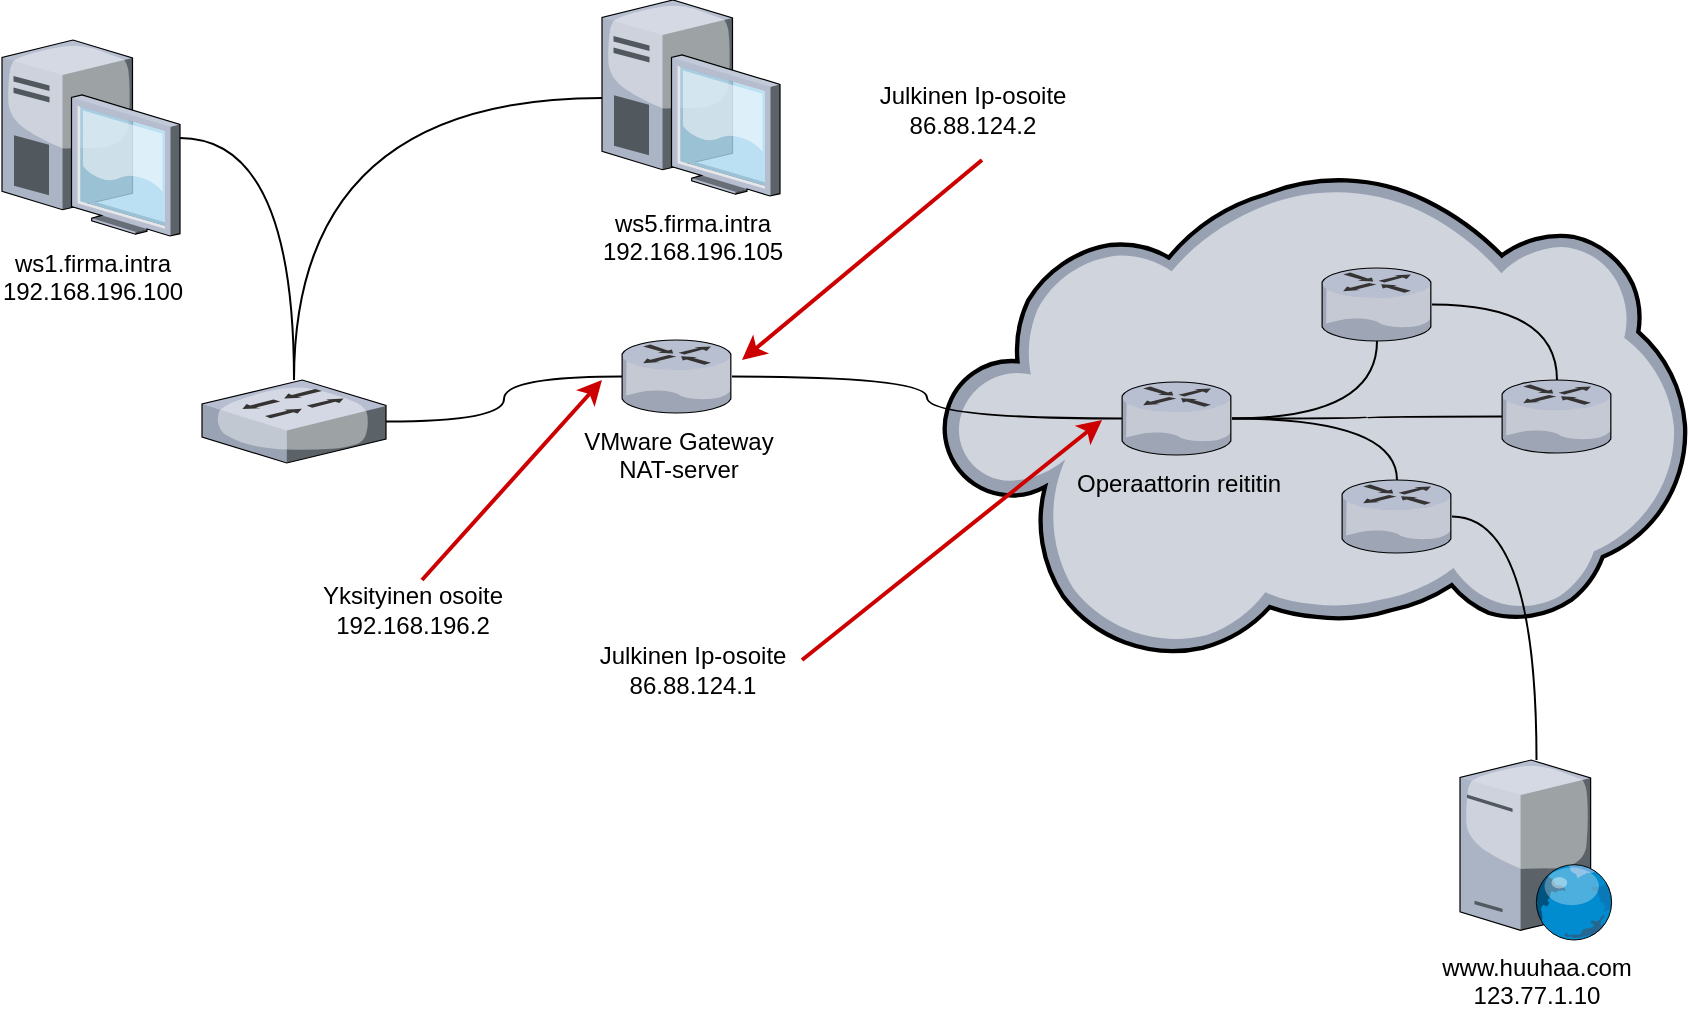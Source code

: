 <mxfile version="16.5.1" type="device" pages="4"><diagram id="zvQHHlxxBqHmXb7Ja0VW" name="Page-1"><mxGraphModel dx="1038" dy="745" grid="1" gridSize="10" guides="1" tooltips="1" connect="1" arrows="1" fold="1" page="1" pageScale="1" pageWidth="1169" pageHeight="827" math="0" shadow="0"><root><mxCell id="0"/><mxCell id="1" parent="0"/><mxCell id="6afpimx3CzLGNHckUpC--3" value="" style="verticalLabelPosition=bottom;sketch=0;aspect=fixed;html=1;verticalAlign=top;strokeColor=none;align=center;outlineConnect=0;shape=mxgraph.citrix.cloud;glass=0;" parent="1" vertex="1"><mxGeometry x="650" y="136.75" width="372.34" height="243" as="geometry"/></mxCell><mxCell id="6afpimx3CzLGNHckUpC--10" style="edgeStyle=orthogonalEdgeStyle;curved=1;orthogonalLoop=1;jettySize=auto;html=1;endArrow=none;endFill=0;" parent="1" source="6afpimx3CzLGNHckUpC--1" target="6afpimx3CzLGNHckUpC--4" edge="1"><mxGeometry relative="1" as="geometry"/></mxCell><mxCell id="6afpimx3CzLGNHckUpC--1" value="VMware Gateway&lt;br&gt;NAT-server" style="verticalLabelPosition=bottom;sketch=0;aspect=fixed;html=1;verticalAlign=top;strokeColor=none;align=center;outlineConnect=0;shape=mxgraph.citrix.router;" parent="1" vertex="1"><mxGeometry x="490" y="220" width="55" height="36.5" as="geometry"/></mxCell><mxCell id="6afpimx3CzLGNHckUpC--9" style="edgeStyle=orthogonalEdgeStyle;curved=1;orthogonalLoop=1;jettySize=auto;html=1;endArrow=none;endFill=0;" parent="1" source="6afpimx3CzLGNHckUpC--2" target="6afpimx3CzLGNHckUpC--1" edge="1"><mxGeometry relative="1" as="geometry"/></mxCell><mxCell id="6afpimx3CzLGNHckUpC--2" value="" style="verticalLabelPosition=bottom;sketch=0;aspect=fixed;html=1;verticalAlign=top;strokeColor=none;align=center;outlineConnect=0;shape=mxgraph.citrix.switch;" parent="1" vertex="1"><mxGeometry x="280" y="240" width="92" height="41.5" as="geometry"/></mxCell><mxCell id="6afpimx3CzLGNHckUpC--20" style="edgeStyle=orthogonalEdgeStyle;curved=1;orthogonalLoop=1;jettySize=auto;html=1;endArrow=none;endFill=0;strokeColor=#000000;strokeWidth=1;" parent="1" source="6afpimx3CzLGNHckUpC--4" target="6afpimx3CzLGNHckUpC--17" edge="1"><mxGeometry relative="1" as="geometry"/></mxCell><mxCell id="6afpimx3CzLGNHckUpC--21" style="edgeStyle=orthogonalEdgeStyle;curved=1;orthogonalLoop=1;jettySize=auto;html=1;endArrow=none;endFill=0;strokeColor=#000000;strokeWidth=1;" parent="1" source="6afpimx3CzLGNHckUpC--4" target="6afpimx3CzLGNHckUpC--18" edge="1"><mxGeometry relative="1" as="geometry"/></mxCell><mxCell id="6afpimx3CzLGNHckUpC--23" style="edgeStyle=orthogonalEdgeStyle;curved=1;orthogonalLoop=1;jettySize=auto;html=1;endArrow=none;endFill=0;strokeColor=#000000;strokeWidth=1;" parent="1" source="6afpimx3CzLGNHckUpC--4" target="6afpimx3CzLGNHckUpC--19" edge="1"><mxGeometry relative="1" as="geometry"/></mxCell><mxCell id="6afpimx3CzLGNHckUpC--4" value="Operaattorin reititin" style="verticalLabelPosition=bottom;sketch=0;aspect=fixed;html=1;verticalAlign=top;strokeColor=none;align=center;outlineConnect=0;shape=mxgraph.citrix.router;" parent="1" vertex="1"><mxGeometry x="740" y="241" width="55" height="36.5" as="geometry"/></mxCell><mxCell id="6afpimx3CzLGNHckUpC--7" style="edgeStyle=orthogonalEdgeStyle;orthogonalLoop=1;jettySize=auto;html=1;curved=1;endArrow=none;endFill=0;" parent="1" source="6afpimx3CzLGNHckUpC--5" target="6afpimx3CzLGNHckUpC--2" edge="1"><mxGeometry relative="1" as="geometry"/></mxCell><mxCell id="6afpimx3CzLGNHckUpC--5" value="ws1.firma.intra&lt;br&gt;192.168.196.100" style="verticalLabelPosition=bottom;sketch=0;aspect=fixed;html=1;verticalAlign=top;strokeColor=none;align=center;outlineConnect=0;shape=mxgraph.citrix.desktop;" parent="1" vertex="1"><mxGeometry x="180" y="70" width="89" height="98" as="geometry"/></mxCell><mxCell id="6afpimx3CzLGNHckUpC--8" style="edgeStyle=orthogonalEdgeStyle;curved=1;orthogonalLoop=1;jettySize=auto;html=1;endArrow=none;endFill=0;" parent="1" source="6afpimx3CzLGNHckUpC--6" target="6afpimx3CzLGNHckUpC--2" edge="1"><mxGeometry relative="1" as="geometry"/></mxCell><mxCell id="6afpimx3CzLGNHckUpC--6" value="ws5.firma.intra&lt;br&gt;192.168.196.105" style="verticalLabelPosition=bottom;sketch=0;aspect=fixed;html=1;verticalAlign=top;strokeColor=none;align=center;outlineConnect=0;shape=mxgraph.citrix.desktop;" parent="1" vertex="1"><mxGeometry x="480" y="50" width="89" height="98" as="geometry"/></mxCell><mxCell id="6afpimx3CzLGNHckUpC--11" value="" style="endArrow=classic;html=1;curved=1;strokeColor=#CC0000;strokeWidth=2;" parent="1" edge="1"><mxGeometry width="50" height="50" relative="1" as="geometry"><mxPoint x="390" y="340" as="sourcePoint"/><mxPoint x="480" y="240" as="targetPoint"/></mxGeometry></mxCell><mxCell id="6afpimx3CzLGNHckUpC--12" value="Yksityinen osoite&lt;br&gt;192.168.196.2" style="text;html=1;align=center;verticalAlign=middle;resizable=0;points=[];autosize=1;strokeColor=none;fillColor=none;" parent="1" vertex="1"><mxGeometry x="330" y="340" width="110" height="30" as="geometry"/></mxCell><mxCell id="6afpimx3CzLGNHckUpC--13" value="" style="endArrow=classic;html=1;strokeColor=#CC0000;strokeWidth=2;curved=1;" parent="1" edge="1"><mxGeometry width="50" height="50" relative="1" as="geometry"><mxPoint x="670" y="130" as="sourcePoint"/><mxPoint x="550" y="230" as="targetPoint"/></mxGeometry></mxCell><mxCell id="6afpimx3CzLGNHckUpC--14" value="Julkinen Ip-osoite&lt;br&gt;86.88.124.2" style="text;html=1;align=center;verticalAlign=middle;resizable=0;points=[];autosize=1;strokeColor=none;fillColor=none;" parent="1" vertex="1"><mxGeometry x="610" y="90" width="110" height="30" as="geometry"/></mxCell><mxCell id="6afpimx3CzLGNHckUpC--15" value="" style="endArrow=classic;html=1;strokeColor=#CC0000;strokeWidth=2;curved=1;" parent="1" edge="1"><mxGeometry width="50" height="50" relative="1" as="geometry"><mxPoint x="580" y="380" as="sourcePoint"/><mxPoint x="730" y="260" as="targetPoint"/></mxGeometry></mxCell><mxCell id="6afpimx3CzLGNHckUpC--16" value="Julkinen Ip-osoite&lt;br&gt;86.88.124.1" style="text;html=1;align=center;verticalAlign=middle;resizable=0;points=[];autosize=1;strokeColor=none;fillColor=none;" parent="1" vertex="1"><mxGeometry x="469.5" y="370" width="110" height="30" as="geometry"/></mxCell><mxCell id="6afpimx3CzLGNHckUpC--22" style="edgeStyle=orthogonalEdgeStyle;curved=1;orthogonalLoop=1;jettySize=auto;html=1;endArrow=none;endFill=0;strokeColor=#000000;strokeWidth=1;" parent="1" source="6afpimx3CzLGNHckUpC--17" target="6afpimx3CzLGNHckUpC--19" edge="1"><mxGeometry relative="1" as="geometry"/></mxCell><mxCell id="6afpimx3CzLGNHckUpC--17" value="" style="verticalLabelPosition=bottom;sketch=0;aspect=fixed;html=1;verticalAlign=top;strokeColor=none;align=center;outlineConnect=0;shape=mxgraph.citrix.router;" parent="1" vertex="1"><mxGeometry x="840" y="184" width="55" height="36.5" as="geometry"/></mxCell><mxCell id="6afpimx3CzLGNHckUpC--25" style="edgeStyle=orthogonalEdgeStyle;curved=1;orthogonalLoop=1;jettySize=auto;html=1;endArrow=none;endFill=0;strokeColor=#000000;strokeWidth=1;" parent="1" source="6afpimx3CzLGNHckUpC--18" target="6afpimx3CzLGNHckUpC--24" edge="1"><mxGeometry relative="1" as="geometry"/></mxCell><mxCell id="6afpimx3CzLGNHckUpC--18" value="" style="verticalLabelPosition=bottom;sketch=0;aspect=fixed;html=1;verticalAlign=top;strokeColor=none;align=center;outlineConnect=0;shape=mxgraph.citrix.router;" parent="1" vertex="1"><mxGeometry x="850" y="290" width="55" height="36.5" as="geometry"/></mxCell><mxCell id="6afpimx3CzLGNHckUpC--19" value="" style="verticalLabelPosition=bottom;sketch=0;aspect=fixed;html=1;verticalAlign=top;strokeColor=none;align=center;outlineConnect=0;shape=mxgraph.citrix.router;" parent="1" vertex="1"><mxGeometry x="930" y="240" width="55" height="36.5" as="geometry"/></mxCell><mxCell id="6afpimx3CzLGNHckUpC--24" value="www.huuhaa.com&lt;br&gt;123.77.1.10" style="verticalLabelPosition=bottom;sketch=0;aspect=fixed;html=1;verticalAlign=top;strokeColor=none;align=center;outlineConnect=0;shape=mxgraph.citrix.web_server;" parent="1" vertex="1"><mxGeometry x="909" y="430" width="76.5" height="90" as="geometry"/></mxCell></root></mxGraphModel></diagram><diagram id="Q2U2HdaEcRjkbR8T9REa" name="Page-2"><mxGraphModel dx="1038" dy="745" grid="1" gridSize="10" guides="1" tooltips="1" connect="1" arrows="1" fold="1" page="1" pageScale="1" pageWidth="1169" pageHeight="827" math="0" shadow="0"><root><mxCell id="wtPnAGy81wsDcSM9LTqA-0"/><mxCell id="wtPnAGy81wsDcSM9LTqA-1" parent="wtPnAGy81wsDcSM9LTqA-0"/><mxCell id="Y1Jj8zQvG51Q5rhFIwBI-9" style="edgeStyle=orthogonalEdgeStyle;curved=1;orthogonalLoop=1;jettySize=auto;html=1;endArrow=none;endFill=0;strokeColor=#000000;" edge="1" parent="wtPnAGy81wsDcSM9LTqA-1" source="wtPnAGy81wsDcSM9LTqA-3" target="wtPnAGy81wsDcSM9LTqA-4"><mxGeometry relative="1" as="geometry"><Array as="points"><mxPoint x="293" y="420"/><mxPoint x="648" y="420"/></Array></mxGeometry></mxCell><mxCell id="wtPnAGy81wsDcSM9LTqA-3" value="Organisaation 1 reititin&lt;br&gt;(Default Gateway)" style="verticalLabelPosition=bottom;sketch=0;aspect=fixed;html=1;verticalAlign=top;strokeColor=none;align=right;outlineConnect=0;shape=mxgraph.citrix.router;labelPosition=left;" vertex="1" parent="wtPnAGy81wsDcSM9LTqA-1"><mxGeometry x="265" y="350" width="55" height="36.5" as="geometry"/></mxCell><mxCell id="Y1Jj8zQvG51Q5rhFIwBI-11" style="edgeStyle=orthogonalEdgeStyle;curved=1;orthogonalLoop=1;jettySize=auto;html=1;endArrow=none;endFill=0;strokeColor=#000000;" edge="1" parent="wtPnAGy81wsDcSM9LTqA-1" source="wtPnAGy81wsDcSM9LTqA-4" target="Y1Jj8zQvG51Q5rhFIwBI-7"><mxGeometry relative="1" as="geometry"><Array as="points"><mxPoint x="710" y="468"/><mxPoint x="710" y="198"/></Array></mxGeometry></mxCell><mxCell id="wtPnAGy81wsDcSM9LTqA-4" value="Operaattorin reititin" style="verticalLabelPosition=bottom;sketch=0;aspect=fixed;html=1;verticalAlign=top;strokeColor=none;align=center;outlineConnect=0;shape=mxgraph.citrix.router;" vertex="1" parent="wtPnAGy81wsDcSM9LTqA-1"><mxGeometry x="620" y="450" width="55" height="36.5" as="geometry"/></mxCell><mxCell id="Y1Jj8zQvG51Q5rhFIwBI-0" value="86.84.124.1/30" style="text;html=1;align=center;verticalAlign=middle;resizable=0;points=[];autosize=1;strokeColor=none;fillColor=none;" vertex="1" parent="wtPnAGy81wsDcSM9LTqA-1"><mxGeometry x="520" y="350" width="100" height="20" as="geometry"/></mxCell><mxCell id="Y1Jj8zQvG51Q5rhFIwBI-1" value="" style="endArrow=classic;html=1;rounded=0;strokeColor=#CC0000;" edge="1" parent="wtPnAGy81wsDcSM9LTqA-1"><mxGeometry width="50" height="50" relative="1" as="geometry"><mxPoint x="610" y="370" as="sourcePoint"/><mxPoint x="650" y="440" as="targetPoint"/></mxGeometry></mxCell><mxCell id="Y1Jj8zQvG51Q5rhFIwBI-2" value="86.84.124.2/30" style="text;html=1;align=center;verticalAlign=middle;resizable=0;points=[];autosize=1;strokeColor=none;fillColor=none;" vertex="1" parent="wtPnAGy81wsDcSM9LTqA-1"><mxGeometry x="165" y="480" width="100" height="20" as="geometry"/></mxCell><mxCell id="Y1Jj8zQvG51Q5rhFIwBI-3" value="" style="endArrow=classic;html=1;rounded=0;strokeColor=#CC0000;exitX=0.506;exitY=0.08;exitDx=0;exitDy=0;exitPerimeter=0;" edge="1" parent="wtPnAGy81wsDcSM9LTqA-1" source="Y1Jj8zQvG51Q5rhFIwBI-2"><mxGeometry width="50" height="50" relative="1" as="geometry"><mxPoint x="350" y="325" as="sourcePoint"/><mxPoint x="290" y="400" as="targetPoint"/></mxGeometry></mxCell><mxCell id="Y1Jj8zQvG51Q5rhFIwBI-5" value="" style="endArrow=classic;html=1;rounded=0;strokeColor=#CC0000;" edge="1" parent="wtPnAGy81wsDcSM9LTqA-1"><mxGeometry width="50" height="50" relative="1" as="geometry"><mxPoint x="430" y="470" as="sourcePoint"/><mxPoint x="460" y="420" as="targetPoint"/></mxGeometry></mxCell><mxCell id="Y1Jj8zQvG51Q5rhFIwBI-6" value="Linkkiverkko 1&lt;br&gt;verkon osoite 86.84.124.0&lt;br&gt;Broadcast-osoite 86.84.124.3" style="text;html=1;align=center;verticalAlign=middle;resizable=0;points=[];autosize=1;strokeColor=none;fillColor=none;" vertex="1" parent="wtPnAGy81wsDcSM9LTqA-1"><mxGeometry x="330" y="470" width="170" height="50" as="geometry"/></mxCell><mxCell id="Y1Jj8zQvG51Q5rhFIwBI-7" value="Organisaation 2reititin&lt;br&gt;(Default Gateway)" style="verticalLabelPosition=top;sketch=0;aspect=fixed;html=1;verticalAlign=bottom;strokeColor=none;align=center;outlineConnect=0;shape=mxgraph.citrix.router;labelPosition=center;" vertex="1" parent="wtPnAGy81wsDcSM9LTqA-1"><mxGeometry x="760" y="180" width="55" height="36.5" as="geometry"/></mxCell><mxCell id="Y1Jj8zQvG51Q5rhFIwBI-12" value="Linkkiverkko 2&lt;br&gt;verkon osoite 86.84.124.4&lt;br&gt;Broadcast-osoite 86.84.124.7" style="text;html=1;align=center;verticalAlign=middle;resizable=0;points=[];autosize=1;strokeColor=none;fillColor=none;" vertex="1" parent="wtPnAGy81wsDcSM9LTqA-1"><mxGeometry x="730" y="310" width="170" height="50" as="geometry"/></mxCell><mxCell id="Y1Jj8zQvG51Q5rhFIwBI-13" value="" style="endArrow=classic;html=1;strokeColor=#CC0000;curved=1;" edge="1" parent="wtPnAGy81wsDcSM9LTqA-1" source="Y1Jj8zQvG51Q5rhFIwBI-12"><mxGeometry width="50" height="50" relative="1" as="geometry"><mxPoint x="710" y="360" as="sourcePoint"/><mxPoint x="710" y="330" as="targetPoint"/></mxGeometry></mxCell><mxCell id="Y1Jj8zQvG51Q5rhFIwBI-14" value="86.84.124.5/30" style="text;html=1;align=center;verticalAlign=middle;resizable=0;points=[];autosize=1;strokeColor=none;fillColor=none;" vertex="1" parent="wtPnAGy81wsDcSM9LTqA-1"><mxGeometry x="720" y="466.5" width="100" height="20" as="geometry"/></mxCell><mxCell id="Y1Jj8zQvG51Q5rhFIwBI-15" value="86.84.124.6/30" style="text;html=1;align=center;verticalAlign=middle;resizable=0;points=[];autosize=1;strokeColor=none;fillColor=none;" vertex="1" parent="wtPnAGy81wsDcSM9LTqA-1"><mxGeometry x="610" y="188.25" width="100" height="20" as="geometry"/></mxCell><mxCell id="Y1Jj8zQvG51Q5rhFIwBI-16" value="" style="endArrow=classic;html=1;strokeColor=#CC0000;curved=1;exitX=1.008;exitY=0.587;exitDx=0;exitDy=0;exitPerimeter=0;" edge="1" parent="wtPnAGy81wsDcSM9LTqA-1" source="Y1Jj8zQvG51Q5rhFIwBI-15"><mxGeometry width="50" height="50" relative="1" as="geometry"><mxPoint x="500" y="390" as="sourcePoint"/><mxPoint x="740" y="200" as="targetPoint"/></mxGeometry></mxCell><mxCell id="Y1Jj8zQvG51Q5rhFIwBI-17" value="" style="endArrow=classic;html=1;strokeColor=#CC0000;curved=1;exitX=0.02;exitY=0.635;exitDx=0;exitDy=0;exitPerimeter=0;" edge="1" parent="wtPnAGy81wsDcSM9LTqA-1" source="Y1Jj8zQvG51Q5rhFIwBI-14"><mxGeometry width="50" height="50" relative="1" as="geometry"><mxPoint x="690" y="590" as="sourcePoint"/><mxPoint x="690" y="470" as="targetPoint"/></mxGeometry></mxCell><mxCell id="Y1Jj8zQvG51Q5rhFIwBI-18" value="Kaikkien linkkiverkkojen pistemaski 255.255.255.252" style="text;html=1;strokeColor=none;fillColor=none;align=center;verticalAlign=middle;whiteSpace=wrap;rounded=0;fontSize=14;" vertex="1" parent="wtPnAGy81wsDcSM9LTqA-1"><mxGeometry x="560" y="530" width="200" height="30" as="geometry"/></mxCell></root></mxGraphModel></diagram><diagram id="BvEAE-h9eQEGVMm0ru9k" name="Page-3"><mxGraphModel dx="1483" dy="1064" grid="1" gridSize="10" guides="1" tooltips="1" connect="1" arrows="1" fold="1" page="1" pageScale="1" pageWidth="1169" pageHeight="827" math="0" shadow="0"><root><mxCell id="f9yCm8oLfaUCHpzktASa-0"/><mxCell id="f9yCm8oLfaUCHpzktASa-1" parent="f9yCm8oLfaUCHpzktASa-0"/><mxCell id="f9yCm8oLfaUCHpzktASa-13" value="" style="curved=1;endArrow=none;html=1;fontSize=14;strokeColor=#000000;exitX=0.5;exitY=1;exitDx=0;exitDy=0;strokeWidth=24;endFill=0;entryX=0.5;entryY=1;entryDx=0;entryDy=0;" edge="1" parent="f9yCm8oLfaUCHpzktASa-1" source="f9yCm8oLfaUCHpzktASa-4" target="f9yCm8oLfaUCHpzktASa-9"><mxGeometry width="50" height="50" relative="1" as="geometry"><mxPoint x="500" y="410" as="sourcePoint"/><mxPoint x="550" y="360" as="targetPoint"/><Array as="points"><mxPoint x="440" y="120"/><mxPoint x="530" y="270"/></Array></mxGeometry></mxCell><mxCell id="f9yCm8oLfaUCHpzktASa-7" value="" style="group;rotation=45;" vertex="1" connectable="0" parent="f9yCm8oLfaUCHpzktASa-1"><mxGeometry x="160" y="230" width="120" height="196" as="geometry"/></mxCell><mxCell id="f9yCm8oLfaUCHpzktASa-4" value="" style="rounded=0;whiteSpace=wrap;html=1;fontSize=14;rotation=45;" vertex="1" parent="f9yCm8oLfaUCHpzktASa-7"><mxGeometry x="88" y="20" width="40" height="60" as="geometry"/></mxCell><mxCell id="f9yCm8oLfaUCHpzktASa-5" value="" style="rounded=1;whiteSpace=wrap;html=1;fontSize=14;rotation=45;" vertex="1" parent="f9yCm8oLfaUCHpzktASa-7"><mxGeometry x="-12" y="102" width="20" height="60" as="geometry"/></mxCell><mxCell id="f9yCm8oLfaUCHpzktASa-6" value="" style="rounded=1;whiteSpace=wrap;html=1;fontSize=14;rotation=45;" vertex="1" parent="f9yCm8oLfaUCHpzktASa-7"><mxGeometry x="16" y="130" width="20" height="60" as="geometry"/></mxCell><mxCell id="f9yCm8oLfaUCHpzktASa-2" value="" style="shape=hexagon;perimeter=hexagonPerimeter2;whiteSpace=wrap;html=1;fixedSize=1;fontSize=14;rotation=45;" vertex="1" parent="f9yCm8oLfaUCHpzktASa-7"><mxGeometry x="-1" y="59" width="120" height="80" as="geometry"/></mxCell><mxCell id="f9yCm8oLfaUCHpzktASa-14" value="&lt;font style=&quot;font-size: 28px&quot;&gt;UDP&lt;/font&gt;" style="text;html=1;strokeColor=none;fillColor=none;align=center;verticalAlign=middle;whiteSpace=wrap;rounded=0;fontSize=14;rotation=45;" vertex="1" parent="f9yCm8oLfaUCHpzktASa-7"><mxGeometry x="28" y="83" width="60" height="30" as="geometry"/></mxCell><mxCell id="f9yCm8oLfaUCHpzktASa-8" value="" style="group;rotation=-65;" vertex="1" connectable="0" parent="f9yCm8oLfaUCHpzktASa-1"><mxGeometry x="630" y="240" width="210" height="240" as="geometry"/></mxCell><mxCell id="f9yCm8oLfaUCHpzktASa-9" value="" style="rounded=0;whiteSpace=wrap;html=1;fontSize=14;rotation=-65;" vertex="1" parent="f9yCm8oLfaUCHpzktASa-8"><mxGeometry x="-22" y="39" width="40" height="60" as="geometry"/></mxCell><mxCell id="f9yCm8oLfaUCHpzktASa-10" value="" style="rounded=1;whiteSpace=wrap;html=1;fontSize=14;rotation=-65;" vertex="1" parent="f9yCm8oLfaUCHpzktASa-8"><mxGeometry x="103" y="115" width="20" height="60" as="geometry"/></mxCell><mxCell id="f9yCm8oLfaUCHpzktASa-11" value="" style="rounded=1;whiteSpace=wrap;html=1;fontSize=14;rotation=-65;" vertex="1" parent="f9yCm8oLfaUCHpzktASa-8"><mxGeometry x="120" y="79" width="20" height="60" as="geometry"/></mxCell><mxCell id="f9yCm8oLfaUCHpzktASa-12" value="" style="shape=hexagon;perimeter=hexagonPerimeter2;whiteSpace=wrap;html=1;fixedSize=1;fontSize=14;rotation=-65;" vertex="1" parent="f9yCm8oLfaUCHpzktASa-8"><mxGeometry x="2" y="59" width="120" height="80" as="geometry"/></mxCell><mxCell id="f9yCm8oLfaUCHpzktASa-15" value="&lt;font style=&quot;font-size: 28px&quot;&gt;UDP&lt;/font&gt;" style="text;html=1;strokeColor=none;fillColor=none;align=center;verticalAlign=middle;whiteSpace=wrap;rounded=0;fontSize=14;rotation=-65;" vertex="1" parent="f9yCm8oLfaUCHpzktASa-8"><mxGeometry x="30" y="84" width="60" height="30" as="geometry"/></mxCell><mxCell id="f9yCm8oLfaUCHpzktASa-18" value="" style="ellipse;whiteSpace=wrap;html=1;aspect=fixed;fontSize=16;fillColor=none;strokeColor=#CC0000;strokeWidth=3;" vertex="1" parent="f9yCm8oLfaUCHpzktASa-8"><mxGeometry x="-65" y="-16" width="250" height="250" as="geometry"/></mxCell><mxCell id="f9yCm8oLfaUCHpzktASa-16" value="" style="endArrow=classic;html=1;fontSize=28;strokeColor=#CC0000;strokeWidth=2;rounded=0;" edge="1" parent="f9yCm8oLfaUCHpzktASa-1"><mxGeometry width="50" height="50" relative="1" as="geometry"><mxPoint x="510" y="340" as="sourcePoint"/><mxPoint x="530" y="270" as="targetPoint"/><Array as="points"/></mxGeometry></mxCell><mxCell id="f9yCm8oLfaUCHpzktASa-17" value="Yhteys (Connection)" style="text;html=1;strokeColor=none;fillColor=none;align=center;verticalAlign=middle;whiteSpace=wrap;rounded=0;fontSize=16;" vertex="1" parent="f9yCm8oLfaUCHpzktASa-1"><mxGeometry x="470" y="350" width="60" height="30" as="geometry"/></mxCell><mxCell id="f9yCm8oLfaUCHpzktASa-19" value="" style="endArrow=classic;html=1;rounded=0;fontSize=16;strokeColor=#CC0000;strokeWidth=2;" edge="1" parent="f9yCm8oLfaUCHpzktASa-1" target="f9yCm8oLfaUCHpzktASa-18"><mxGeometry width="50" height="50" relative="1" as="geometry"><mxPoint x="570" y="500" as="sourcePoint"/><mxPoint x="580" y="540" as="targetPoint"/></mxGeometry></mxCell><mxCell id="f9yCm8oLfaUCHpzktASa-20" value="Socket" style="text;html=1;strokeColor=none;fillColor=none;align=center;verticalAlign=middle;whiteSpace=wrap;rounded=0;fontSize=16;" vertex="1" parent="f9yCm8oLfaUCHpzktASa-1"><mxGeometry x="530" y="500" width="60" height="30" as="geometry"/></mxCell><mxCell id="f9yCm8oLfaUCHpzktASa-21" value="" style="endArrow=classic;html=1;rounded=0;fontSize=16;strokeColor=#CC0000;strokeWidth=2;entryX=0.78;entryY=0.504;entryDx=0;entryDy=0;entryPerimeter=0;" edge="1" parent="f9yCm8oLfaUCHpzktASa-1" target="f9yCm8oLfaUCHpzktASa-18"><mxGeometry width="50" height="50" relative="1" as="geometry"><mxPoint x="860" y="280" as="sourcePoint"/><mxPoint x="910" y="230" as="targetPoint"/></mxGeometry></mxCell><mxCell id="f9yCm8oLfaUCHpzktASa-22" value="Vastaanottajan IP-osoite" style="text;html=1;strokeColor=none;fillColor=none;align=center;verticalAlign=middle;whiteSpace=wrap;rounded=0;fontSize=16;" vertex="1" parent="f9yCm8oLfaUCHpzktASa-1"><mxGeometry x="870" y="260" width="80" height="30" as="geometry"/></mxCell><mxCell id="f9yCm8oLfaUCHpzktASa-23" value="Vastaanottajan porttinumero&lt;br&gt;(kiinteä)" style="text;html=1;strokeColor=none;fillColor=none;align=center;verticalAlign=middle;whiteSpace=wrap;rounded=0;fontSize=16;" vertex="1" parent="f9yCm8oLfaUCHpzktASa-1"><mxGeometry x="790" y="520" width="80" height="30" as="geometry"/></mxCell><mxCell id="f9yCm8oLfaUCHpzktASa-26" value="" style="endArrow=classic;html=1;rounded=0;fontSize=16;strokeColor=#CC0000;strokeWidth=2;entryX=0.7;entryY=0.624;entryDx=0;entryDy=0;entryPerimeter=0;" edge="1" parent="f9yCm8oLfaUCHpzktASa-1" target="f9yCm8oLfaUCHpzktASa-18"><mxGeometry width="50" height="50" relative="1" as="geometry"><mxPoint x="830" y="500" as="sourcePoint"/><mxPoint x="860" y="390" as="targetPoint"/></mxGeometry></mxCell><mxCell id="f9yCm8oLfaUCHpzktASa-27" value="Lähettäjän&lt;br&gt;IP-osoite" style="text;html=1;strokeColor=none;fillColor=none;align=center;verticalAlign=middle;whiteSpace=wrap;rounded=0;fontSize=16;" vertex="1" parent="f9yCm8oLfaUCHpzktASa-1"><mxGeometry x="60" y="260" width="80" height="30" as="geometry"/></mxCell><mxCell id="f9yCm8oLfaUCHpzktASa-28" value="Lähettäjän&lt;br&gt;porttinumero&lt;br&gt;(dynaaminen)" style="text;html=1;strokeColor=none;fillColor=none;align=center;verticalAlign=middle;whiteSpace=wrap;rounded=0;fontSize=16;" vertex="1" parent="f9yCm8oLfaUCHpzktASa-1"><mxGeometry x="180" y="470" width="80" height="30" as="geometry"/></mxCell><mxCell id="f9yCm8oLfaUCHpzktASa-31" value="" style="endArrow=classic;html=1;rounded=0;fontSize=16;strokeColor=#CC0000;strokeWidth=2;entryX=0.5;entryY=0.689;entryDx=0;entryDy=0;entryPerimeter=0;" edge="1" parent="f9yCm8oLfaUCHpzktASa-1" target="f9yCm8oLfaUCHpzktASa-5"><mxGeometry width="50" height="50" relative="1" as="geometry"><mxPoint x="110" y="300" as="sourcePoint"/><mxPoint x="150" y="300" as="targetPoint"/></mxGeometry></mxCell><mxCell id="f9yCm8oLfaUCHpzktASa-32" value="" style="endArrow=classic;html=1;rounded=0;fontSize=16;strokeColor=#CC0000;strokeWidth=2;entryX=0.5;entryY=0.5;entryDx=0;entryDy=0;entryPerimeter=0;" edge="1" parent="f9yCm8oLfaUCHpzktASa-1" target="f9yCm8oLfaUCHpzktASa-6"><mxGeometry width="50" height="50" relative="1" as="geometry"><mxPoint x="210" y="450" as="sourcePoint"/><mxPoint x="110" y="520" as="targetPoint"/></mxGeometry></mxCell><mxCell id="f9yCm8oLfaUCHpzktASa-33" value="Palvelin&lt;br&gt;(Server)" style="verticalLabelPosition=bottom;sketch=0;aspect=fixed;html=1;verticalAlign=top;strokeColor=none;align=center;outlineConnect=0;shape=mxgraph.citrix.web_server;fontSize=16;fillColor=none;" vertex="1" parent="f9yCm8oLfaUCHpzktASa-1"><mxGeometry x="890" y="336" width="139.4" height="164" as="geometry"/></mxCell><mxCell id="f9yCm8oLfaUCHpzktASa-34" value="Asiakas&lt;br&gt;(Client)" style="verticalLabelPosition=bottom;sketch=0;aspect=fixed;html=1;verticalAlign=top;strokeColor=none;align=center;outlineConnect=0;shape=mxgraph.citrix.desktop;fontSize=16;fillColor=none;" vertex="1" parent="f9yCm8oLfaUCHpzktASa-1"><mxGeometry x="10" y="422" width="143.49" height="158" as="geometry"/></mxCell></root></mxGraphModel></diagram><diagram id="RlZL-Rtj_mOPkAOjnd-4" name="Page-4"><mxGraphModel dx="1038" dy="745" grid="1" gridSize="10" guides="1" tooltips="1" connect="1" arrows="1" fold="1" page="1" pageScale="1" pageWidth="1169" pageHeight="827" math="0" shadow="0"><root><mxCell id="mPs35b4VLlFpc6q75GgR-0"/><mxCell id="mPs35b4VLlFpc6q75GgR-1" parent="mPs35b4VLlFpc6q75GgR-0"/><mxCell id="mPs35b4VLlFpc6q75GgR-2" value="" style="rounded=0;whiteSpace=wrap;html=1;fontSize=16;strokeColor=#b85450;strokeWidth=3;fillColor=#f8cecc;" vertex="1" parent="mPs35b4VLlFpc6q75GgR-1"><mxGeometry x="40" y="40" width="880" height="120" as="geometry"/></mxCell><mxCell id="mPs35b4VLlFpc6q75GgR-3" value="" style="rounded=0;whiteSpace=wrap;html=1;fontSize=16;strokeColor=#d6b656;strokeWidth=3;fillColor=#fff2cc;" vertex="1" parent="mPs35b4VLlFpc6q75GgR-1"><mxGeometry x="150" y="50" width="760" height="100" as="geometry"/></mxCell><mxCell id="mPs35b4VLlFpc6q75GgR-4" value="" style="rounded=0;whiteSpace=wrap;html=1;fontSize=16;strokeColor=#6c8ebf;strokeWidth=3;fillColor=#dae8fc;" vertex="1" parent="mPs35b4VLlFpc6q75GgR-1"><mxGeometry x="230" y="60" width="670" height="80" as="geometry"/></mxCell><mxCell id="mPs35b4VLlFpc6q75GgR-5" value="" style="rounded=0;whiteSpace=wrap;html=1;fontSize=16;strokeColor=#82b366;strokeWidth=3;fillColor=#d5e8d4;" vertex="1" parent="mPs35b4VLlFpc6q75GgR-1"><mxGeometry x="300" y="70" width="590" height="60" as="geometry"/></mxCell><mxCell id="mPs35b4VLlFpc6q75GgR-6" value="" style="endArrow=classic;html=1;rounded=0;fontSize=16;strokeColor=#CC0000;strokeWidth=2;entryX=0.04;entryY=0.993;entryDx=0;entryDy=0;entryPerimeter=0;" edge="1" parent="mPs35b4VLlFpc6q75GgR-1" target="mPs35b4VLlFpc6q75GgR-2"><mxGeometry width="50" height="50" relative="1" as="geometry"><mxPoint x="75" y="200" as="sourcePoint"/><mxPoint x="550" y="360" as="targetPoint"/></mxGeometry></mxCell><mxCell id="mPs35b4VLlFpc6q75GgR-7" value="Ethernet-kehys (Frame)" style="text;html=1;strokeColor=none;fillColor=none;align=center;verticalAlign=middle;whiteSpace=wrap;rounded=0;fontSize=16;" vertex="1" parent="mPs35b4VLlFpc6q75GgR-1"><mxGeometry x="40" y="220" width="60" height="30" as="geometry"/></mxCell><mxCell id="mPs35b4VLlFpc6q75GgR-9" value="" style="endArrow=classic;html=1;rounded=0;fontSize=16;strokeColor=#CC0000;strokeWidth=2;entryX=0.053;entryY=0.996;entryDx=0;entryDy=0;entryPerimeter=0;" edge="1" parent="mPs35b4VLlFpc6q75GgR-1" target="mPs35b4VLlFpc6q75GgR-3"><mxGeometry width="50" height="50" relative="1" as="geometry"><mxPoint x="190" y="240" as="sourcePoint"/><mxPoint x="550" y="340" as="targetPoint"/></mxGeometry></mxCell><mxCell id="mPs35b4VLlFpc6q75GgR-10" value="IP-datagrammi" style="text;html=1;strokeColor=none;fillColor=none;align=center;verticalAlign=middle;whiteSpace=wrap;rounded=0;fontSize=16;" vertex="1" parent="mPs35b4VLlFpc6q75GgR-1"><mxGeometry x="160" y="250" width="60" height="30" as="geometry"/></mxCell><mxCell id="mPs35b4VLlFpc6q75GgR-11" value="" style="endArrow=classic;html=1;rounded=0;fontSize=16;strokeColor=#CC0000;strokeWidth=2;entryX=0.054;entryY=1;entryDx=0;entryDy=0;entryPerimeter=0;" edge="1" parent="mPs35b4VLlFpc6q75GgR-1" target="mPs35b4VLlFpc6q75GgR-4"><mxGeometry width="50" height="50" relative="1" as="geometry"><mxPoint x="266" y="320" as="sourcePoint"/><mxPoint x="290" y="350" as="targetPoint"/></mxGeometry></mxCell><mxCell id="mPs35b4VLlFpc6q75GgR-12" value="TCP-segmentti&lt;br&gt;tai&lt;br&gt;UDP-datagrammi" style="text;html=1;strokeColor=none;fillColor=none;align=center;verticalAlign=middle;whiteSpace=wrap;rounded=0;fontSize=16;" vertex="1" parent="mPs35b4VLlFpc6q75GgR-1"><mxGeometry x="240" y="360" width="60" height="30" as="geometry"/></mxCell><mxCell id="mPs35b4VLlFpc6q75GgR-13" value="" style="endArrow=classic;html=1;rounded=0;fontSize=16;strokeColor=#CC0000;strokeWidth=2;entryX=0.407;entryY=1.007;entryDx=0;entryDy=0;entryPerimeter=0;" edge="1" parent="mPs35b4VLlFpc6q75GgR-1" target="mPs35b4VLlFpc6q75GgR-5"><mxGeometry width="50" height="50" relative="1" as="geometry"><mxPoint x="540" y="300" as="sourcePoint"/><mxPoint x="590" y="250" as="targetPoint"/></mxGeometry></mxCell><mxCell id="mPs35b4VLlFpc6q75GgR-14" value="Sovellustason&lt;br&gt;protokolla" style="text;html=1;strokeColor=none;fillColor=none;align=center;verticalAlign=middle;whiteSpace=wrap;rounded=0;fontSize=16;" vertex="1" parent="mPs35b4VLlFpc6q75GgR-1"><mxGeometry x="510" y="310" width="60" height="30" as="geometry"/></mxCell><mxCell id="mPs35b4VLlFpc6q75GgR-15" value="" style="rounded=0;whiteSpace=wrap;html=1;fontSize=16;strokeColor=#b85450;strokeWidth=3;fillColor=#f8cecc;" vertex="1" parent="mPs35b4VLlFpc6q75GgR-1"><mxGeometry x="30" y="460" width="880" height="120" as="geometry"/></mxCell><mxCell id="mPs35b4VLlFpc6q75GgR-16" value="" style="endArrow=none;html=1;rounded=0;fontSize=16;strokeColor=#CC0000;strokeWidth=2;exitX=0.069;exitY=1.013;exitDx=0;exitDy=0;exitPerimeter=0;entryX=0.07;entryY=0;entryDx=0;entryDy=0;entryPerimeter=0;" edge="1" parent="mPs35b4VLlFpc6q75GgR-1" source="mPs35b4VLlFpc6q75GgR-15" target="mPs35b4VLlFpc6q75GgR-15"><mxGeometry width="50" height="50" relative="1" as="geometry"><mxPoint x="500" y="370" as="sourcePoint"/><mxPoint x="550" y="320" as="targetPoint"/></mxGeometry></mxCell><mxCell id="mPs35b4VLlFpc6q75GgR-17" value="" style="endArrow=none;html=1;rounded=0;fontSize=16;strokeColor=#CC0000;strokeWidth=2;exitX=0.069;exitY=1.013;exitDx=0;exitDy=0;exitPerimeter=0;entryX=0.07;entryY=0;entryDx=0;entryDy=0;entryPerimeter=0;" edge="1" parent="mPs35b4VLlFpc6q75GgR-1"><mxGeometry width="50" height="50" relative="1" as="geometry"><mxPoint x="150.0" y="581.56" as="sourcePoint"/><mxPoint x="150.88" y="460" as="targetPoint"/></mxGeometry></mxCell><mxCell id="mPs35b4VLlFpc6q75GgR-18" value="" style="endArrow=none;html=1;rounded=0;fontSize=16;strokeColor=#CC0000;strokeWidth=2;exitX=0.069;exitY=1.013;exitDx=0;exitDy=0;exitPerimeter=0;entryX=0.07;entryY=0;entryDx=0;entryDy=0;entryPerimeter=0;" edge="1" parent="mPs35b4VLlFpc6q75GgR-1"><mxGeometry width="50" height="50" relative="1" as="geometry"><mxPoint x="210" y="581.56" as="sourcePoint"/><mxPoint x="210.88" y="460" as="targetPoint"/></mxGeometry></mxCell><mxCell id="mPs35b4VLlFpc6q75GgR-19" value="" style="endArrow=none;html=1;rounded=0;fontSize=16;strokeColor=#CC0000;strokeWidth=2;exitX=0.069;exitY=1.013;exitDx=0;exitDy=0;exitPerimeter=0;entryX=0.07;entryY=0;entryDx=0;entryDy=0;entryPerimeter=0;" edge="1" parent="mPs35b4VLlFpc6q75GgR-1"><mxGeometry width="50" height="50" relative="1" as="geometry"><mxPoint x="269.5" y="581.56" as="sourcePoint"/><mxPoint x="270.38" y="460" as="targetPoint"/></mxGeometry></mxCell><mxCell id="mPs35b4VLlFpc6q75GgR-20" value="" style="endArrow=none;html=1;rounded=0;fontSize=16;strokeColor=#CC0000;strokeWidth=2;exitX=0.069;exitY=1.013;exitDx=0;exitDy=0;exitPerimeter=0;entryX=0.07;entryY=0;entryDx=0;entryDy=0;entryPerimeter=0;" edge="1" parent="mPs35b4VLlFpc6q75GgR-1"><mxGeometry width="50" height="50" relative="1" as="geometry"><mxPoint x="850" y="581.56" as="sourcePoint"/><mxPoint x="850.88" y="460" as="targetPoint"/></mxGeometry></mxCell><mxCell id="mPs35b4VLlFpc6q75GgR-21" value="Hyötykuorma (payload) = IP-datagrammi" style="rounded=1;whiteSpace=wrap;html=1;fontSize=16;strokeColor=#d6b656;strokeWidth=3;fillColor=#fff2cc;" vertex="1" parent="mPs35b4VLlFpc6q75GgR-1"><mxGeometry x="300" y="470" width="540" height="100" as="geometry"/></mxCell><mxCell id="mPs35b4VLlFpc6q75GgR-22" value="" style="endArrow=classic;html=1;rounded=0;fontSize=16;strokeColor=#CC0000;strokeWidth=2;entryX=0.03;entryY=1;entryDx=0;entryDy=0;entryPerimeter=0;" edge="1" parent="mPs35b4VLlFpc6q75GgR-1" target="mPs35b4VLlFpc6q75GgR-15"><mxGeometry width="50" height="50" relative="1" as="geometry"><mxPoint x="56" y="630" as="sourcePoint"/><mxPoint x="550" y="500" as="targetPoint"/></mxGeometry></mxCell><mxCell id="mPs35b4VLlFpc6q75GgR-23" value="Tahdistus&lt;br&gt;(preamble)" style="text;html=1;strokeColor=none;fillColor=none;align=center;verticalAlign=middle;whiteSpace=wrap;rounded=0;fontSize=16;" vertex="1" parent="mPs35b4VLlFpc6q75GgR-1"><mxGeometry x="20" y="640" width="60" height="30" as="geometry"/></mxCell><mxCell id="mPs35b4VLlFpc6q75GgR-24" value="" style="endArrow=classic;html=1;rounded=0;fontSize=16;strokeColor=#CC0000;strokeWidth=2;" edge="1" parent="mPs35b4VLlFpc6q75GgR-1"><mxGeometry width="50" height="50" relative="1" as="geometry"><mxPoint x="120" y="700" as="sourcePoint"/><mxPoint x="120" y="579" as="targetPoint"/></mxGeometry></mxCell><mxCell id="mPs35b4VLlFpc6q75GgR-25" value="Vastaanottajan&lt;br&gt;MAC-osoite" style="text;html=1;strokeColor=none;fillColor=none;align=center;verticalAlign=middle;whiteSpace=wrap;rounded=0;fontSize=16;" vertex="1" parent="mPs35b4VLlFpc6q75GgR-1"><mxGeometry x="90" y="720" width="60" height="30" as="geometry"/></mxCell><mxCell id="mPs35b4VLlFpc6q75GgR-26" value="" style="endArrow=classic;html=1;rounded=0;fontSize=16;strokeColor=#CC0000;strokeWidth=2;entryX=0.169;entryY=1;entryDx=0;entryDy=0;entryPerimeter=0;" edge="1" parent="mPs35b4VLlFpc6q75GgR-1" target="mPs35b4VLlFpc6q75GgR-15"><mxGeometry width="50" height="50" relative="1" as="geometry"><mxPoint x="179" y="630" as="sourcePoint"/><mxPoint x="66.4" y="590" as="targetPoint"/></mxGeometry></mxCell><mxCell id="mPs35b4VLlFpc6q75GgR-27" value="Lähettäjän&lt;br&gt;MAC" style="text;html=1;strokeColor=none;fillColor=none;align=center;verticalAlign=middle;whiteSpace=wrap;rounded=0;fontSize=16;" vertex="1" parent="mPs35b4VLlFpc6q75GgR-1"><mxGeometry x="140" y="640" width="60" height="30" as="geometry"/></mxCell><mxCell id="mPs35b4VLlFpc6q75GgR-28" value="" style="endArrow=none;html=1;rounded=0;fontSize=16;strokeColor=#CC0000;strokeWidth=2;exitX=0.069;exitY=1.013;exitDx=0;exitDy=0;exitPerimeter=0;entryX=0.07;entryY=0;entryDx=0;entryDy=0;entryPerimeter=0;" edge="1" parent="mPs35b4VLlFpc6q75GgR-1"><mxGeometry width="50" height="50" relative="1" as="geometry"><mxPoint x="240" y="580.78" as="sourcePoint"/><mxPoint x="240.88" y="459.22" as="targetPoint"/></mxGeometry></mxCell><mxCell id="mPs35b4VLlFpc6q75GgR-32" value="" style="rounded=1;whiteSpace=wrap;html=1;fontSize=16;strokeColor=#BD7000;strokeWidth=3;fillColor=#f0a30a;fontColor=#000000;opacity=50;" vertex="1" parent="mPs35b4VLlFpc6q75GgR-1"><mxGeometry x="200" y="450" width="80" height="140" as="geometry"/></mxCell><mxCell id="mPs35b4VLlFpc6q75GgR-33" value="" style="endArrow=classic;html=1;rounded=0;fontSize=16;strokeColor=#CC0000;strokeWidth=2;entryX=0.5;entryY=1;entryDx=0;entryDy=0;" edge="1" parent="mPs35b4VLlFpc6q75GgR-1" target="mPs35b4VLlFpc6q75GgR-32"><mxGeometry width="50" height="50" relative="1" as="geometry"><mxPoint x="280" y="670" as="sourcePoint"/><mxPoint x="320" y="660" as="targetPoint"/></mxGeometry></mxCell><mxCell id="mPs35b4VLlFpc6q75GgR-34" value="Mikä protokolla on hyötykuormana&lt;br&gt;SSAP ja DSAP" style="text;html=1;strokeColor=none;fillColor=none;align=center;verticalAlign=middle;whiteSpace=wrap;rounded=0;fontSize=16;opacity=50;" vertex="1" parent="mPs35b4VLlFpc6q75GgR-1"><mxGeometry x="190" y="690" width="200" height="30" as="geometry"/></mxCell><mxCell id="mPs35b4VLlFpc6q75GgR-35" value="" style="endArrow=classic;html=1;rounded=0;fontSize=16;strokeColor=#CC0000;strokeWidth=2;entryX=0.169;entryY=1;entryDx=0;entryDy=0;entryPerimeter=0;" edge="1" parent="mPs35b4VLlFpc6q75GgR-1"><mxGeometry width="50" height="50" relative="1" as="geometry"><mxPoint x="880.28" y="630" as="sourcePoint"/><mxPoint x="880" y="580" as="targetPoint"/></mxGeometry></mxCell><mxCell id="mPs35b4VLlFpc6q75GgR-36" value="Varmistussummma&lt;br&gt;CRC tai FCS" style="text;html=1;strokeColor=none;fillColor=none;align=center;verticalAlign=middle;whiteSpace=wrap;rounded=0;fontSize=16;opacity=50;" vertex="1" parent="mPs35b4VLlFpc6q75GgR-1"><mxGeometry x="850" y="640" width="60" height="30" as="geometry"/></mxCell></root></mxGraphModel></diagram></mxfile>